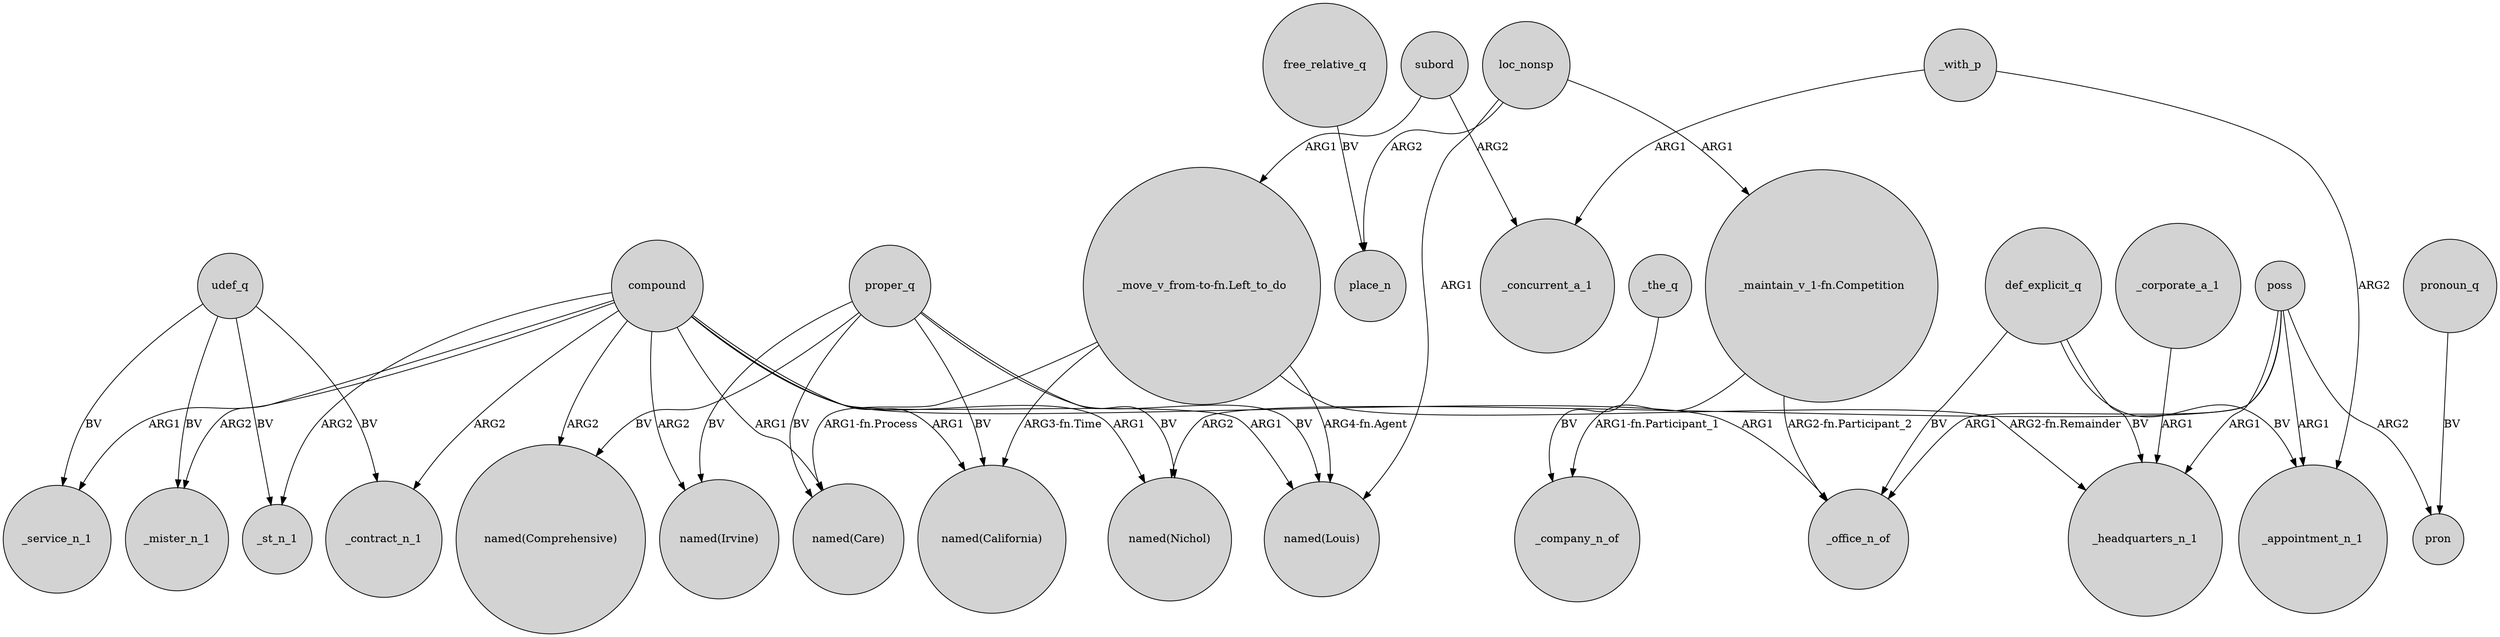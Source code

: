 digraph {
	node [shape=circle style=filled]
	udef_q -> _st_n_1 [label=BV]
	def_explicit_q -> _headquarters_n_1 [label=BV]
	udef_q -> _service_n_1 [label=BV]
	loc_nonsp -> "_maintain_v_1-fn.Competition" [label=ARG1]
	compound -> _mister_n_1 [label=ARG2]
	poss -> _headquarters_n_1 [label=ARG1]
	compound -> "named(Louis)" [label=ARG1]
	poss -> "named(Nichol)" [label=ARG2]
	compound -> _office_n_of [label=ARG1]
	proper_q -> "named(Nichol)" [label=BV]
	_with_p -> _appointment_n_1 [label=ARG2]
	"_move_v_from-to-fn.Left_to_do" -> _headquarters_n_1 [label="ARG2-fn.Remainder"]
	free_relative_q -> place_n [label=BV]
	_corporate_a_1 -> _headquarters_n_1 [label=ARG1]
	compound -> _contract_n_1 [label=ARG2]
	_with_p -> _concurrent_a_1 [label=ARG1]
	subord -> "_move_v_from-to-fn.Left_to_do" [label=ARG1]
	def_explicit_q -> _appointment_n_1 [label=BV]
	udef_q -> _mister_n_1 [label=BV]
	proper_q -> "named(Comprehensive)" [label=BV]
	poss -> _office_n_of [label=ARG1]
	proper_q -> "named(Irvine)" [label=BV]
	pronoun_q -> pron [label=BV]
	loc_nonsp -> "named(Louis)" [label=ARG1]
	"_move_v_from-to-fn.Left_to_do" -> "named(Care)" [label="ARG1-fn.Process"]
	poss -> pron [label=ARG2]
	"_move_v_from-to-fn.Left_to_do" -> "named(California)" [label="ARG3-fn.Time"]
	poss -> _appointment_n_1 [label=ARG1]
	compound -> _st_n_1 [label=ARG2]
	def_explicit_q -> _office_n_of [label=BV]
	"_maintain_v_1-fn.Competition" -> _company_n_of [label="ARG1-fn.Participant_1"]
	loc_nonsp -> place_n [label=ARG2]
	compound -> "named(California)" [label=ARG1]
	proper_q -> "named(Louis)" [label=BV]
	compound -> "named(Irvine)" [label=ARG2]
	compound -> "named(Nichol)" [label=ARG1]
	proper_q -> "named(California)" [label=BV]
	compound -> "named(Comprehensive)" [label=ARG2]
	compound -> "named(Care)" [label=ARG1]
	proper_q -> "named(Care)" [label=BV]
	compound -> _service_n_1 [label=ARG1]
	subord -> _concurrent_a_1 [label=ARG2]
	_the_q -> _company_n_of [label=BV]
	udef_q -> _contract_n_1 [label=BV]
	"_maintain_v_1-fn.Competition" -> _office_n_of [label="ARG2-fn.Participant_2"]
	"_move_v_from-to-fn.Left_to_do" -> "named(Louis)" [label="ARG4-fn.Agent"]
}
